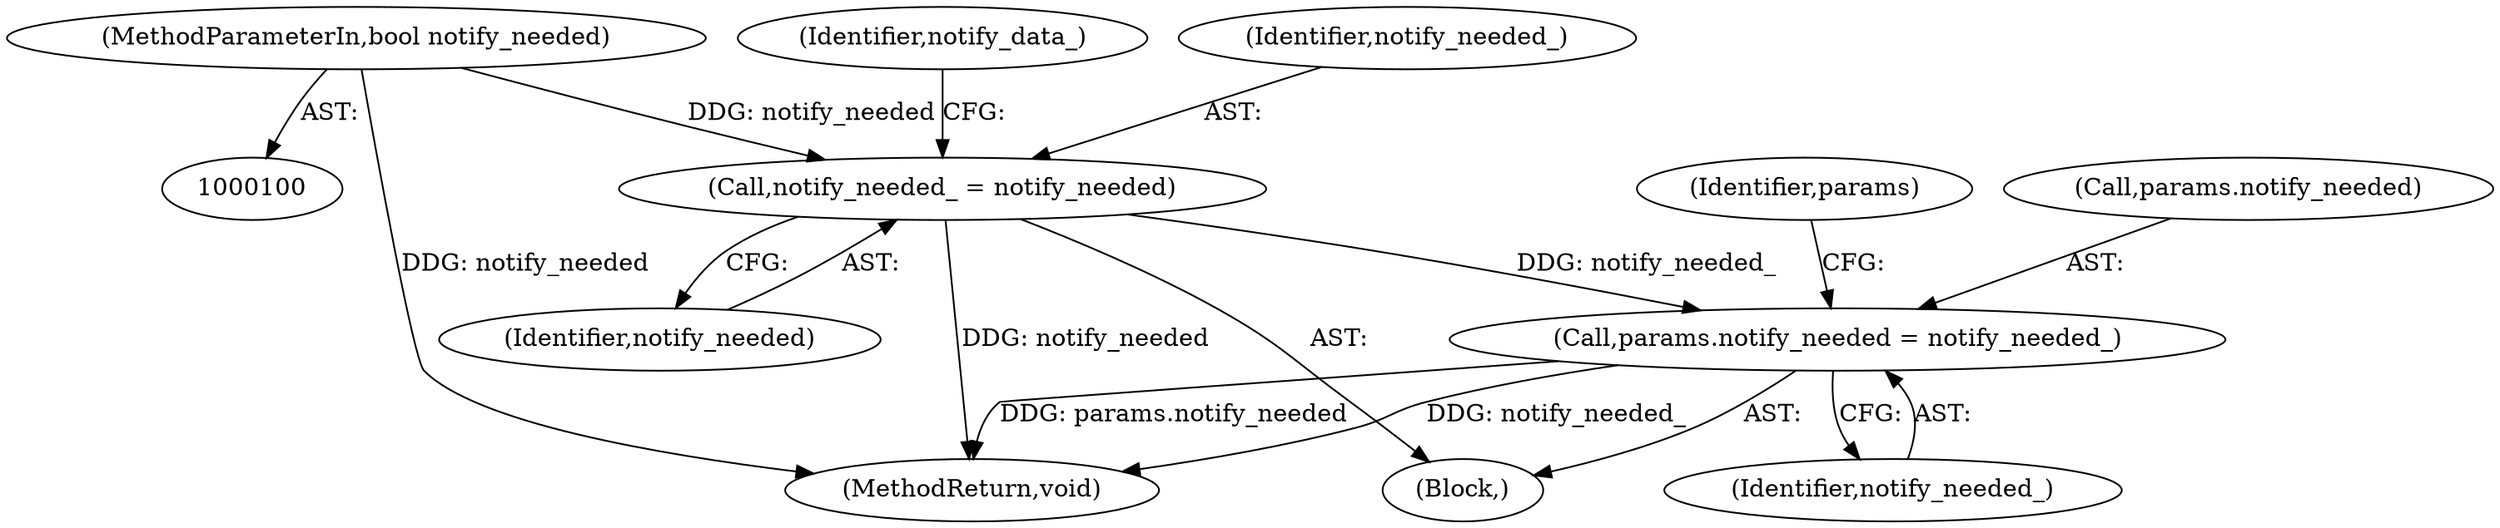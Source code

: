 digraph "1_Chrome_ea3d1d84be3d6f97bf50e76511c9e26af6895533_15@del" {
"1000130" [label="(Call,params.notify_needed = notify_needed_)"];
"1000113" [label="(Call,notify_needed_ = notify_needed)"];
"1000103" [label="(MethodParameterIn,bool notify_needed)"];
"1000114" [label="(Identifier,notify_needed_)"];
"1000113" [label="(Call,notify_needed_ = notify_needed)"];
"1000134" [label="(Identifier,notify_needed_)"];
"1000131" [label="(Call,params.notify_needed)"];
"1000106" [label="(Block,)"];
"1000153" [label="(MethodReturn,void)"];
"1000130" [label="(Call,params.notify_needed = notify_needed_)"];
"1000117" [label="(Identifier,notify_data_)"];
"1000137" [label="(Identifier,params)"];
"1000103" [label="(MethodParameterIn,bool notify_needed)"];
"1000115" [label="(Identifier,notify_needed)"];
"1000130" -> "1000106"  [label="AST: "];
"1000130" -> "1000134"  [label="CFG: "];
"1000131" -> "1000130"  [label="AST: "];
"1000134" -> "1000130"  [label="AST: "];
"1000137" -> "1000130"  [label="CFG: "];
"1000130" -> "1000153"  [label="DDG: notify_needed_"];
"1000130" -> "1000153"  [label="DDG: params.notify_needed"];
"1000113" -> "1000130"  [label="DDG: notify_needed_"];
"1000113" -> "1000106"  [label="AST: "];
"1000113" -> "1000115"  [label="CFG: "];
"1000114" -> "1000113"  [label="AST: "];
"1000115" -> "1000113"  [label="AST: "];
"1000117" -> "1000113"  [label="CFG: "];
"1000113" -> "1000153"  [label="DDG: notify_needed"];
"1000103" -> "1000113"  [label="DDG: notify_needed"];
"1000103" -> "1000100"  [label="AST: "];
"1000103" -> "1000153"  [label="DDG: notify_needed"];
}

